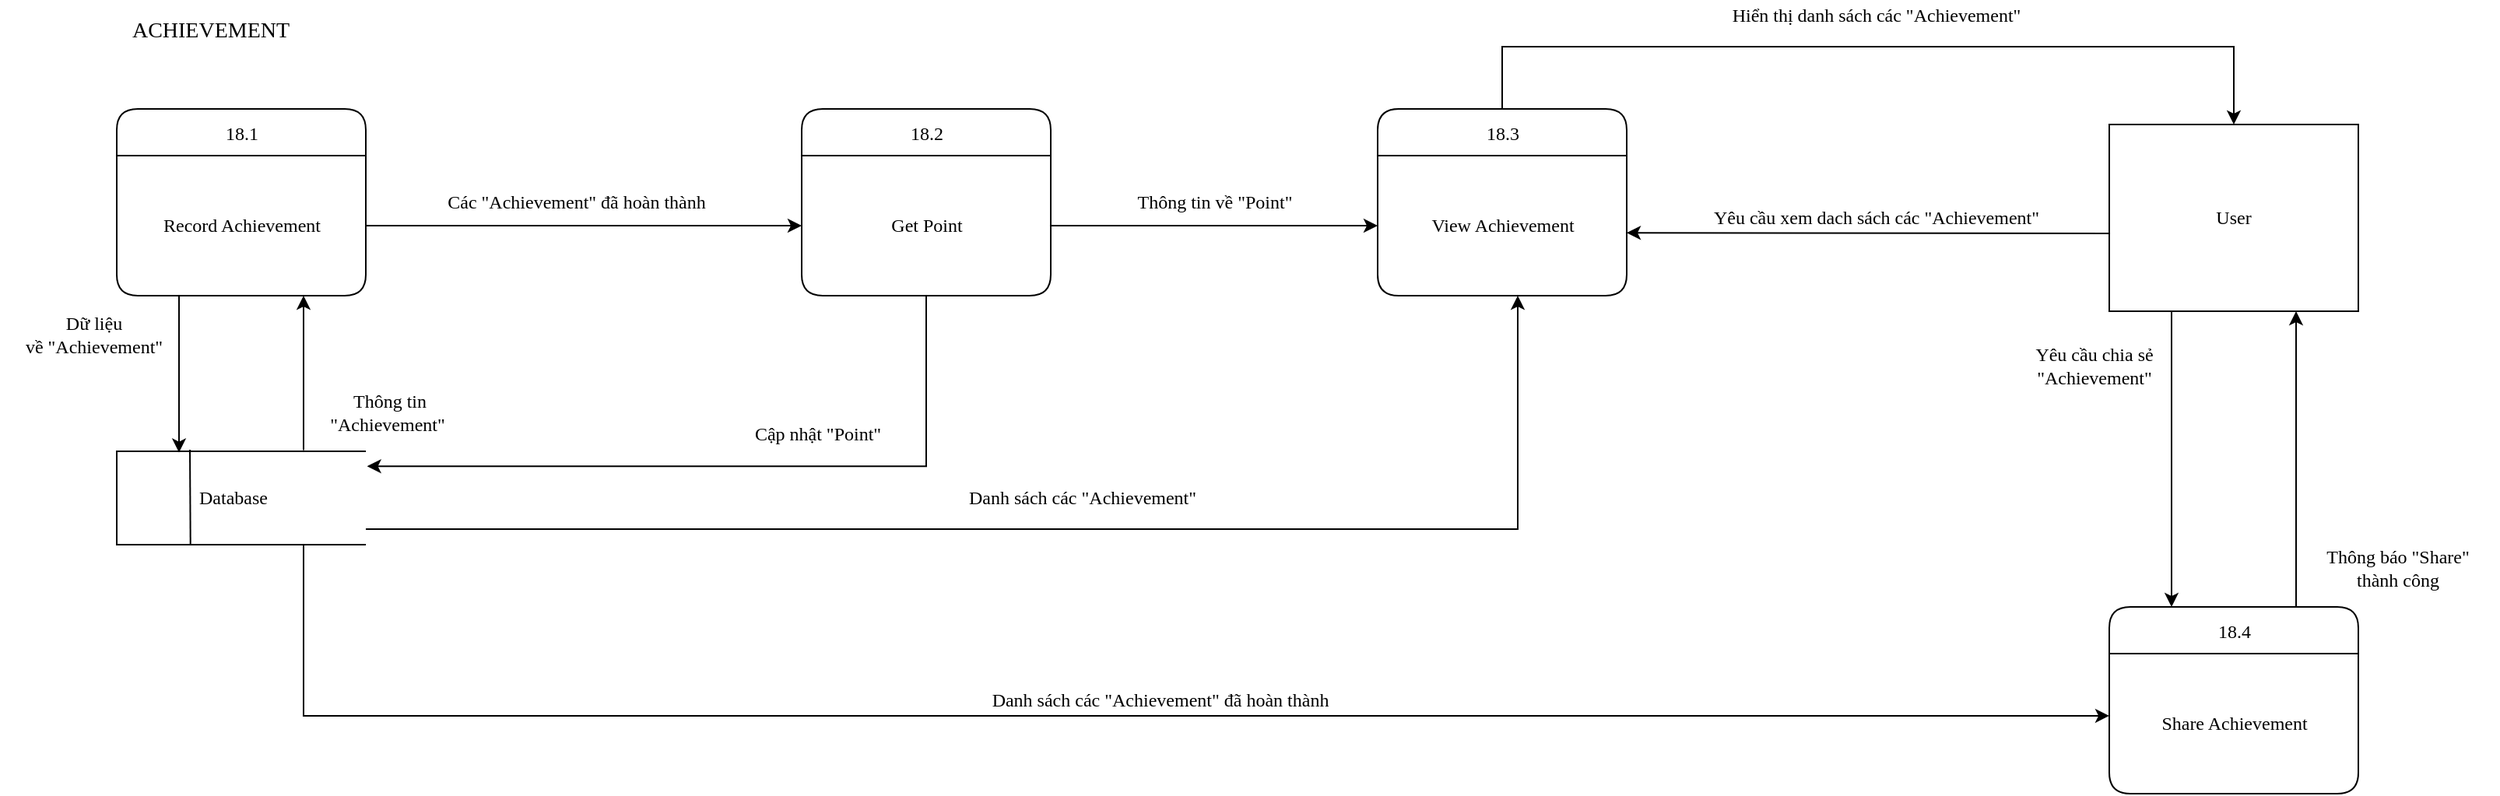 <mxfile version="13.6.5">
    <diagram id="Z3t1vEphKTEwya6UAohR" name="Page-1">
        <mxGraphModel dx="1840" dy="585" grid="1" gridSize="10" guides="1" tooltips="1" connect="1" arrows="1" fold="1" page="1" pageScale="1" pageWidth="850" pageHeight="1100" background="#FFFFFF" math="0" shadow="0">
            <root>
                <mxCell id="0"/>
                <mxCell id="1" parent="0"/>
                <mxCell id="64" style="edgeStyle=orthogonalEdgeStyle;rounded=0;orthogonalLoop=1;jettySize=auto;html=1;entryX=0.5;entryY=0;entryDx=0;entryDy=0;" parent="1" source="15" target="3" edge="1">
                    <mxGeometry relative="1" as="geometry">
                        <Array as="points">
                            <mxPoint x="960" y="40"/>
                            <mxPoint x="1430" y="40"/>
                        </Array>
                    </mxGeometry>
                </mxCell>
                <mxCell id="47" style="edgeStyle=none;rounded=0;orthogonalLoop=1;jettySize=auto;html=1;entryX=1;entryY=0.551;entryDx=0;entryDy=0;entryPerimeter=0;" parent="1" target="16" edge="1">
                    <mxGeometry relative="1" as="geometry">
                        <mxPoint x="1350" y="160" as="sourcePoint"/>
                        <mxPoint x="1050" y="160" as="targetPoint"/>
                    </mxGeometry>
                </mxCell>
                <mxCell id="66" style="edgeStyle=orthogonalEdgeStyle;rounded=0;orthogonalLoop=1;jettySize=auto;html=1;" parent="1" source="3" target="17" edge="1">
                    <mxGeometry relative="1" as="geometry">
                        <Array as="points">
                            <mxPoint x="1390" y="310"/>
                            <mxPoint x="1390" y="310"/>
                        </Array>
                    </mxGeometry>
                </mxCell>
                <mxCell id="3" value="&lt;font face=&quot;Verdana&quot;&gt;User&lt;/font&gt;" style="rounded=0;whiteSpace=wrap;html=1;" parent="1" vertex="1">
                    <mxGeometry x="1350" y="90" width="160" height="120" as="geometry"/>
                </mxCell>
                <mxCell id="4" value="" style="group" parent="1" vertex="1" connectable="0">
                    <mxGeometry x="70" y="299" width="160" height="61" as="geometry"/>
                </mxCell>
                <mxCell id="5" value="&lt;font face=&quot;Verdana&quot;&gt;&amp;nbsp; &amp;nbsp; &amp;nbsp; &amp;nbsp; &amp;nbsp; &amp;nbsp; &amp;nbsp; &amp;nbsp; &amp;nbsp;Database&lt;/font&gt;" style="strokeWidth=1;html=1;shape=mxgraph.flowchart.annotation_1;align=left;pointerEvents=1;" parent="4" vertex="1">
                    <mxGeometry y="1" width="160" height="60" as="geometry"/>
                </mxCell>
                <mxCell id="6" value="" style="endArrow=none;html=1;entryX=0.296;entryY=1.006;entryDx=0;entryDy=0;entryPerimeter=0;" parent="4" target="5" edge="1">
                    <mxGeometry x="-0.003" y="-27" width="50" height="50" relative="1" as="geometry">
                        <mxPoint x="47" as="sourcePoint"/>
                        <mxPoint x="120" y="-129" as="targetPoint"/>
                        <mxPoint as="offset"/>
                    </mxGeometry>
                </mxCell>
                <mxCell id="21" style="edgeStyle=none;rounded=0;orthogonalLoop=1;jettySize=auto;html=1;entryX=0.25;entryY=0.013;entryDx=0;entryDy=0;entryPerimeter=0;exitX=0.25;exitY=1;exitDx=0;exitDy=0;exitPerimeter=0;" parent="1" source="12" target="5" edge="1">
                    <mxGeometry relative="1" as="geometry"/>
                </mxCell>
                <mxCell id="22" value="&lt;font face=&quot;Verdana&quot;&gt;Dữ liệu&lt;br&gt;về &quot;Achievement&quot;&lt;br&gt;&lt;/font&gt;" style="text;html=1;align=center;verticalAlign=middle;resizable=0;points=[];autosize=1;" parent="1" vertex="1">
                    <mxGeometry x="-5" y="210" width="120" height="30" as="geometry"/>
                </mxCell>
                <mxCell id="23" style="edgeStyle=none;rounded=0;orthogonalLoop=1;jettySize=auto;html=1;exitX=0.75;exitY=-0.013;exitDx=0;exitDy=0;exitPerimeter=0;" parent="1" source="5" edge="1">
                    <mxGeometry relative="1" as="geometry">
                        <mxPoint x="190" y="200" as="targetPoint"/>
                    </mxGeometry>
                </mxCell>
                <mxCell id="24" value="&lt;font face=&quot;Verdana&quot;&gt;Thông tin&lt;br&gt;&quot;Achievement&quot;&amp;nbsp;&lt;/font&gt;" style="text;html=1;align=center;verticalAlign=middle;resizable=0;points=[];autosize=1;" parent="1" vertex="1">
                    <mxGeometry x="190" y="260" width="110" height="30" as="geometry"/>
                </mxCell>
                <mxCell id="25" style="edgeStyle=none;rounded=0;orthogonalLoop=1;jettySize=auto;html=1;" parent="1" source="12" target="14" edge="1">
                    <mxGeometry relative="1" as="geometry"/>
                </mxCell>
                <mxCell id="26" value="&lt;font face=&quot;Verdana&quot;&gt;Các &quot;Achievement&quot; đã hoàn thành&lt;/font&gt;" style="text;html=1;align=center;verticalAlign=middle;resizable=0;points=[];autosize=1;" parent="1" vertex="1">
                    <mxGeometry x="255" y="130" width="220" height="20" as="geometry"/>
                </mxCell>
                <mxCell id="29" value="&lt;font face=&quot;Verdana&quot;&gt;Cập nhật &quot;Point&quot;&lt;/font&gt;" style="text;html=1;align=center;verticalAlign=middle;resizable=0;points=[];autosize=1;" parent="1" vertex="1">
                    <mxGeometry x="465" y="279" width="110" height="20" as="geometry"/>
                </mxCell>
                <mxCell id="30" style="edgeStyle=orthogonalEdgeStyle;rounded=0;orthogonalLoop=1;jettySize=auto;html=1;" parent="1" source="14" target="16" edge="1">
                    <mxGeometry relative="1" as="geometry"/>
                </mxCell>
                <mxCell id="34" value="&lt;font face=&quot;Verdana&quot;&gt;Yêu cầu xem dach sách các &quot;Achievement&quot;&lt;/font&gt;" style="text;html=1;align=center;verticalAlign=middle;resizable=0;points=[];autosize=1;" parent="1" vertex="1">
                    <mxGeometry x="1065" y="140" width="270" height="20" as="geometry"/>
                </mxCell>
                <mxCell id="43" style="edgeStyle=orthogonalEdgeStyle;rounded=0;orthogonalLoop=1;jettySize=auto;html=1;entryX=1.005;entryY=0.16;entryDx=0;entryDy=0;entryPerimeter=0;" parent="1" source="14" target="5" edge="1">
                    <mxGeometry relative="1" as="geometry">
                        <Array as="points">
                            <mxPoint x="590" y="310"/>
                        </Array>
                    </mxGeometry>
                </mxCell>
                <mxCell id="45" value="&lt;font face=&quot;Verdana&quot;&gt;Danh sách các &quot;Achievement&quot;&lt;/font&gt;" style="text;html=1;align=center;verticalAlign=middle;resizable=0;points=[];autosize=1;" parent="1" vertex="1">
                    <mxGeometry x="590" y="319.5" width="200" height="20" as="geometry"/>
                </mxCell>
                <mxCell id="51" value="&lt;font face=&quot;Verdana&quot;&gt;Yêu cầu chia sẻ&lt;br&gt;&quot;Achievement&quot;&lt;/font&gt;" style="text;html=1;align=center;verticalAlign=middle;resizable=0;points=[];autosize=1;" parent="1" vertex="1">
                    <mxGeometry x="1285" y="230" width="110" height="30" as="geometry"/>
                </mxCell>
                <mxCell id="57" value="&lt;font face=&quot;Verdana&quot;&gt;Danh sách các &quot;Achievement&quot; đã hoàn thành&lt;/font&gt;" style="text;html=1;align=center;verticalAlign=middle;resizable=0;points=[];autosize=1;" parent="1" vertex="1">
                    <mxGeometry x="595" y="450" width="290" height="20" as="geometry"/>
                </mxCell>
                <mxCell id="58" value="&lt;font style=&quot;font-size: 14px&quot; face=&quot;Verdana&quot;&gt;ACHIEVEMENT&lt;/font&gt;" style="text;html=1;align=center;verticalAlign=middle;resizable=0;points=[];autosize=1;" parent="1" vertex="1">
                    <mxGeometry x="70" y="20" width="120" height="20" as="geometry"/>
                </mxCell>
                <mxCell id="62" style="edgeStyle=orthogonalEdgeStyle;rounded=0;orthogonalLoop=1;jettySize=auto;html=1;entryX=0;entryY=0.444;entryDx=0;entryDy=0;entryPerimeter=0;" parent="1" source="5" target="18" edge="1">
                    <mxGeometry relative="1" as="geometry">
                        <Array as="points">
                            <mxPoint x="190" y="470"/>
                        </Array>
                    </mxGeometry>
                </mxCell>
                <mxCell id="63" style="edgeStyle=orthogonalEdgeStyle;rounded=0;orthogonalLoop=1;jettySize=auto;html=1;" parent="1" source="5" edge="1">
                    <mxGeometry relative="1" as="geometry">
                        <mxPoint x="970" y="200" as="targetPoint"/>
                        <Array as="points">
                            <mxPoint x="970" y="350"/>
                        </Array>
                    </mxGeometry>
                </mxCell>
                <mxCell id="65" value="&lt;font face=&quot;Verdana&quot;&gt;Hiển thị danh sách các &quot;Achievement&quot;&lt;/font&gt;" style="text;html=1;align=center;verticalAlign=middle;resizable=0;points=[];autosize=1;" parent="1" vertex="1">
                    <mxGeometry x="1075" y="10" width="250" height="20" as="geometry"/>
                </mxCell>
                <mxCell id="67" style="edgeStyle=orthogonalEdgeStyle;rounded=0;orthogonalLoop=1;jettySize=auto;html=1;entryX=0.75;entryY=1;entryDx=0;entryDy=0;" parent="1" target="3" edge="1">
                    <mxGeometry relative="1" as="geometry">
                        <mxPoint x="1470" y="400" as="sourcePoint"/>
                        <Array as="points">
                            <mxPoint x="1470" y="370"/>
                            <mxPoint x="1470" y="370"/>
                        </Array>
                    </mxGeometry>
                </mxCell>
                <mxCell id="68" value="&lt;font face=&quot;Verdana&quot;&gt;Thông báo &quot;Share&quot;&lt;br&gt;thành công&lt;br&gt;&lt;/font&gt;" style="text;html=1;align=center;verticalAlign=middle;resizable=0;points=[];autosize=1;" parent="1" vertex="1">
                    <mxGeometry x="1470" y="360" width="130" height="30" as="geometry"/>
                </mxCell>
                <mxCell id="69" value="&lt;font face=&quot;Verdana&quot;&gt;Thông tin về &quot;Point&quot;&lt;/font&gt;" style="text;html=1;align=center;verticalAlign=middle;resizable=0;points=[];autosize=1;" parent="1" vertex="1">
                    <mxGeometry x="705" y="130" width="140" height="20" as="geometry"/>
                </mxCell>
                <mxCell id="15" value="&lt;font face=&quot;Verdana&quot; style=&quot;font-size: 12px&quot;&gt;18.3&lt;/font&gt;" style="swimlane;childLayout=stackLayout;horizontal=1;startSize=30;horizontalStack=0;rounded=1;fontSize=14;fontStyle=0;strokeWidth=1;resizeParent=0;resizeLast=1;shadow=0;dashed=0;align=center;html=1;" parent="1" vertex="1">
                    <mxGeometry x="880" y="80" width="160" height="120" as="geometry">
                        <mxRectangle x="182" y="100" width="50" height="30" as="alternateBounds"/>
                    </mxGeometry>
                </mxCell>
                <mxCell id="16" value="&lt;font face=&quot;Verdana&quot; style=&quot;font-size: 12px&quot;&gt;View Achievement&lt;/font&gt;" style="text;html=1;align=center;verticalAlign=middle;resizable=0;points=[];autosize=1;" parent="15" vertex="1">
                    <mxGeometry y="30" width="160" height="90" as="geometry"/>
                </mxCell>
                <mxCell id="10" value="&lt;font face=&quot;Verdana&quot;&gt;&lt;span style=&quot;font-size: 12px&quot;&gt;18.1&lt;/span&gt;&lt;/font&gt;" style="swimlane;childLayout=stackLayout;horizontal=1;startSize=30;horizontalStack=0;rounded=1;fontSize=14;fontStyle=0;strokeWidth=1;resizeParent=0;resizeLast=1;shadow=0;dashed=0;align=center;html=1;" parent="1" vertex="1">
                    <mxGeometry x="70" y="80" width="160" height="120" as="geometry">
                        <mxRectangle x="182" y="100" width="50" height="30" as="alternateBounds"/>
                    </mxGeometry>
                </mxCell>
                <mxCell id="12" value="&lt;font face=&quot;Verdana&quot;&gt;Record Achievement&lt;/font&gt;" style="text;html=1;align=center;verticalAlign=middle;resizable=0;points=[];autosize=1;" parent="10" vertex="1">
                    <mxGeometry y="30" width="160" height="90" as="geometry"/>
                </mxCell>
                <mxCell id="13" value="&lt;font face=&quot;Verdana&quot; style=&quot;font-size: 12px&quot;&gt;18.2&lt;/font&gt;" style="swimlane;childLayout=stackLayout;horizontal=1;startSize=30;horizontalStack=0;rounded=1;fontSize=14;fontStyle=0;strokeWidth=1;resizeParent=0;resizeLast=1;shadow=0;dashed=0;align=center;html=1;" parent="1" vertex="1">
                    <mxGeometry x="510" y="80" width="160" height="120" as="geometry">
                        <mxRectangle x="182" y="100" width="50" height="30" as="alternateBounds"/>
                    </mxGeometry>
                </mxCell>
                <mxCell id="14" value="&lt;font face=&quot;Verdana&quot;&gt;Get Point&lt;/font&gt;" style="text;html=1;align=center;verticalAlign=middle;resizable=0;points=[];autosize=1;" parent="13" vertex="1">
                    <mxGeometry y="30" width="160" height="90" as="geometry"/>
                </mxCell>
                <mxCell id="17" value="&lt;font face=&quot;Verdana&quot; style=&quot;font-size: 12px&quot;&gt;18.4&lt;/font&gt;" style="swimlane;childLayout=stackLayout;horizontal=1;startSize=30;horizontalStack=0;rounded=1;fontSize=14;fontStyle=0;strokeWidth=1;resizeParent=0;resizeLast=1;shadow=0;dashed=0;align=center;html=1;" parent="1" vertex="1">
                    <mxGeometry x="1350" y="400" width="160" height="120" as="geometry">
                        <mxRectangle x="182" y="100" width="50" height="30" as="alternateBounds"/>
                    </mxGeometry>
                </mxCell>
                <mxCell id="18" value="&lt;font face=&quot;Verdana&quot;&gt;Share Achievement&lt;/font&gt;" style="text;html=1;align=center;verticalAlign=middle;resizable=0;points=[];autosize=1;" parent="17" vertex="1">
                    <mxGeometry y="30" width="160" height="90" as="geometry"/>
                </mxCell>
            </root>
        </mxGraphModel>
    </diagram>
</mxfile>